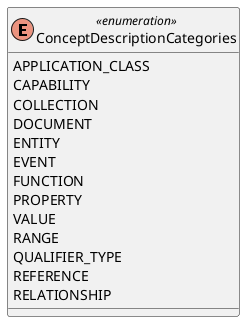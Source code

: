 @startuml
enum ConceptDescriptionCategories <<enumeration>> {
  APPLICATION_CLASS
  CAPABILITY
  COLLECTION
  DOCUMENT
  ENTITY
  EVENT
  FUNCTION
  PROPERTY
  VALUE
  RANGE
  QUALIFIER_TYPE
  REFERENCE
  RELATIONSHIP
}
@enduml
